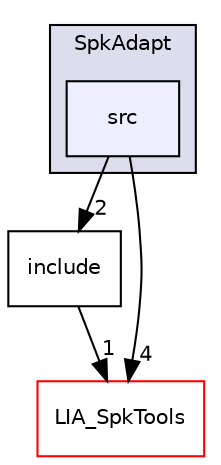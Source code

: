 digraph "LIA_SpkDet/SpkAdapt/src" {
  compound=true
  node [ fontsize="10", fontname="Helvetica"];
  edge [ labelfontsize="10", labelfontname="Helvetica"];
  subgraph clusterdir_29a347cae2a12d4e3c316e88c4e87a66 {
    graph [ bgcolor="#ddddee", pencolor="black", label="SpkAdapt" fontname="Helvetica", fontsize="10", URL="dir_29a347cae2a12d4e3c316e88c4e87a66.html"]
  dir_a9171c01d04acb89f2e36e6e332d4505 [shape=box, label="src", style="filled", fillcolor="#eeeeff", pencolor="black", URL="dir_a9171c01d04acb89f2e36e6e332d4505.html"];
  }
  dir_57a41d570d12eab22196e42cb97d5c11 [shape=box label="include" URL="dir_57a41d570d12eab22196e42cb97d5c11.html"];
  dir_7b9f40c7474acebf25e66f966c5b9c6a [shape=box label="LIA_SpkTools" fillcolor="white" style="filled" color="red" URL="dir_7b9f40c7474acebf25e66f966c5b9c6a.html"];
  dir_57a41d570d12eab22196e42cb97d5c11->dir_7b9f40c7474acebf25e66f966c5b9c6a [headlabel="1", labeldistance=1.5 headhref="dir_000086_000110.html"];
  dir_a9171c01d04acb89f2e36e6e332d4505->dir_57a41d570d12eab22196e42cb97d5c11 [headlabel="2", labeldistance=1.5 headhref="dir_000087_000086.html"];
  dir_a9171c01d04acb89f2e36e6e332d4505->dir_7b9f40c7474acebf25e66f966c5b9c6a [headlabel="4", labeldistance=1.5 headhref="dir_000087_000110.html"];
}
